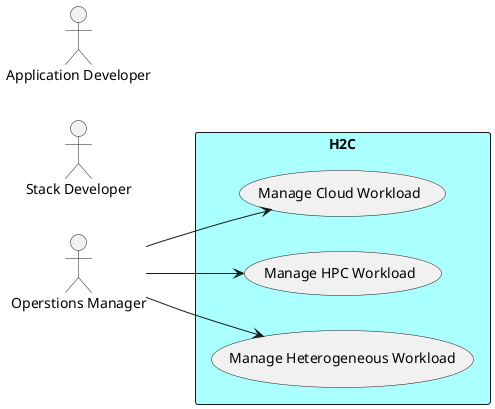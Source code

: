 @startuml
left to right direction
:Operstions Manager: as ops
:Stack Developer: as stackdev
:Application Developer: as dev

rectangle "H2C"  #aaffff {
  usecase "Manage Cloud Workload" as MCW
  usecase "Manage HPC Workload" as MHW
  usecase "Manage Heterogeneous Workload" as MGW
}

ops --> MCW
ops --> MHW
ops --> MGW

@enduml
